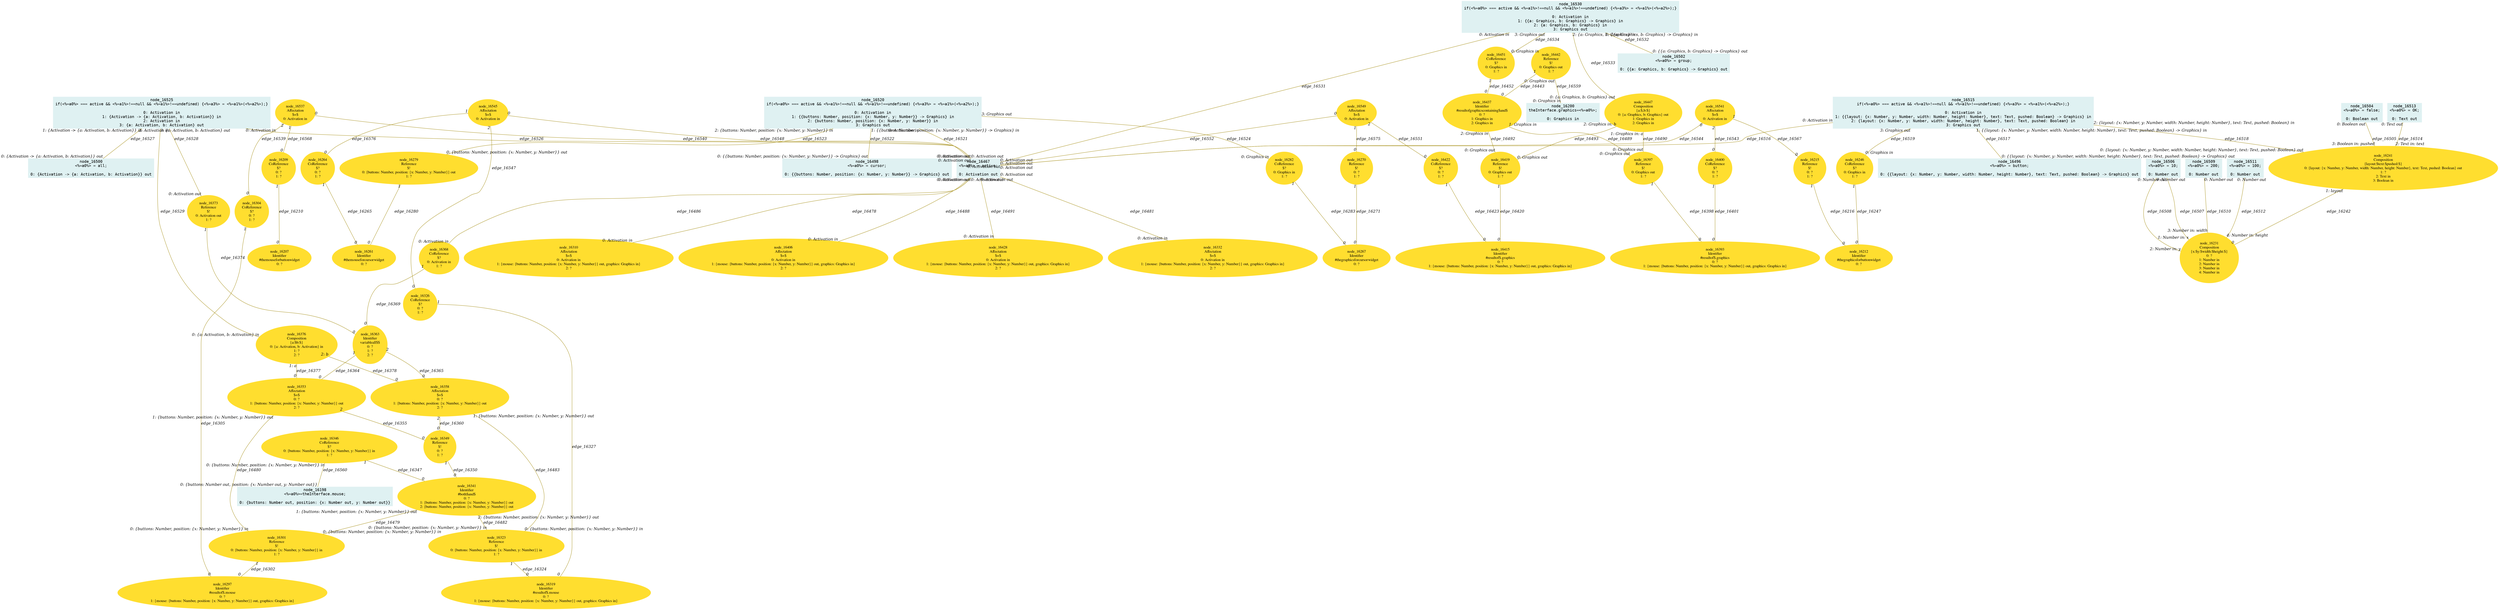 digraph g{node_16198 [shape="box", style="filled", color="#dff1f2", fontname="Courier", label="node_16198
<%=a0%>=theInterface.mouse;

0: {buttons: Number out, position: {x: Number out, y: Number out}}" ]
node_16200 [shape="box", style="filled", color="#dff1f2", fontname="Courier", label="node_16200
theInterface.graphics=<%=a0%>;

0: Graphics in" ]
node_16207 [shape="ellipse", style="filled", color="#ffde2f", fontname="Times", label="node_16207
Identifier
#themouseforbuttonwidget
0: ?" ]
node_16209 [shape="ellipse", style="filled", color="#ffde2f", fontname="Times", label="node_16209
CoReference
$?
0: ?
1: ?" ]
node_16212 [shape="ellipse", style="filled", color="#ffde2f", fontname="Times", label="node_16212
Identifier
#thegraphicsforbuttonwidget
0: ?" ]
node_16215 [shape="ellipse", style="filled", color="#ffde2f", fontname="Times", label="node_16215
Reference
$!
0: ?
1: ?" ]
node_16231 [shape="ellipse", style="filled", color="#ffde2f", fontname="Times", label="node_16231
Composition
{x:$y:$width:$height:$}
0: ?
1: Number in
2: Number in
3: Number in
4: Number in" ]
node_16241 [shape="ellipse", style="filled", color="#ffde2f", fontname="Times", label="node_16241
Composition
{layout:$text:$pushed:$}
0: {layout: {x: Number, y: Number, width: Number, height: Number}, text: Text, pushed: Boolean} out
1: ?
2: Text in
3: Boolean in" ]
node_16246 [shape="ellipse", style="filled", color="#ffde2f", fontname="Times", label="node_16246
CoReference
$?
0: Graphics in
1: ?" ]
node_16261 [shape="ellipse", style="filled", color="#ffde2f", fontname="Times", label="node_16261
Identifier
#themouseforcursorwidget
0: ?" ]
node_16264 [shape="ellipse", style="filled", color="#ffde2f", fontname="Times", label="node_16264
CoReference
$?
0: ?
1: ?" ]
node_16267 [shape="ellipse", style="filled", color="#ffde2f", fontname="Times", label="node_16267
Identifier
#thegraphicsforcursorwidget
0: ?" ]
node_16270 [shape="ellipse", style="filled", color="#ffde2f", fontname="Times", label="node_16270
Reference
$!
0: ?
1: ?" ]
node_16279 [shape="ellipse", style="filled", color="#ffde2f", fontname="Times", label="node_16279
Reference
$!
0: {buttons: Number, position: {x: Number, y: Number}} out
1: ?" ]
node_16282 [shape="ellipse", style="filled", color="#ffde2f", fontname="Times", label="node_16282
CoReference
$?
0: Graphics in
1: ?" ]
node_16297 [shape="ellipse", style="filled", color="#ffde2f", fontname="Times", label="node_16297
Identifier
#resultof$.mouse
0: ?
1: {mouse: {buttons: Number, position: {x: Number, y: Number}} out, graphics: Graphics in}" ]
node_16301 [shape="ellipse", style="filled", color="#ffde2f", fontname="Times", label="node_16301
Reference
$!
0: {buttons: Number, position: {x: Number, y: Number}} in
1: ?" ]
node_16304 [shape="ellipse", style="filled", color="#ffde2f", fontname="Times", label="node_16304
CoReference
$?
0: ?
1: ?" ]
node_16310 [shape="ellipse", style="filled", color="#ffde2f", fontname="Times", label="node_16310
Affectation
$=$
0: Activation in
1: {mouse: {buttons: Number, position: {x: Number, y: Number}} out, graphics: Graphics in}
2: ?" ]
node_16319 [shape="ellipse", style="filled", color="#ffde2f", fontname="Times", label="node_16319
Identifier
#resultof$.mouse
0: ?
1: {mouse: {buttons: Number, position: {x: Number, y: Number}} out, graphics: Graphics in}" ]
node_16323 [shape="ellipse", style="filled", color="#ffde2f", fontname="Times", label="node_16323
Reference
$!
0: {buttons: Number, position: {x: Number, y: Number}} in
1: ?" ]
node_16326 [shape="ellipse", style="filled", color="#ffde2f", fontname="Times", label="node_16326
CoReference
$?
0: ?
1: ?" ]
node_16332 [shape="ellipse", style="filled", color="#ffde2f", fontname="Times", label="node_16332
Affectation
$=$
0: Activation in
1: {mouse: {buttons: Number, position: {x: Number, y: Number}} out, graphics: Graphics in}
2: ?" ]
node_16341 [shape="ellipse", style="filled", color="#ffde2f", fontname="Times", label="node_16341
Identifier
#both$and$
0: ?
1: {buttons: Number, position: {x: Number, y: Number}} out
2: {buttons: Number, position: {x: Number, y: Number}} out" ]
node_16346 [shape="ellipse", style="filled", color="#ffde2f", fontname="Times", label="node_16346
CoReference
$?
0: {buttons: Number, position: {x: Number, y: Number}} in
1: ?" ]
node_16349 [shape="ellipse", style="filled", color="#ffde2f", fontname="Times", label="node_16349
Reference
$!
0: ?
1: ?" ]
node_16353 [shape="ellipse", style="filled", color="#ffde2f", fontname="Times", label="node_16353
Affectation
$=$
0: ?
1: {buttons: Number, position: {x: Number, y: Number}} out
2: ?" ]
node_16358 [shape="ellipse", style="filled", color="#ffde2f", fontname="Times", label="node_16358
Affectation
$=$
0: ?
1: {buttons: Number, position: {x: Number, y: Number}} out
2: ?" ]
node_16363 [shape="ellipse", style="filled", color="#ffde2f", fontname="Times", label="node_16363
Identifier
variableall$$
0: ?
1: ?
2: ?" ]
node_16368 [shape="ellipse", style="filled", color="#ffde2f", fontname="Times", label="node_16368
CoReference
$?
0: Activation in
1: ?" ]
node_16373 [shape="ellipse", style="filled", color="#ffde2f", fontname="Times", label="node_16373
Reference
$!
0: Activation out
1: ?" ]
node_16376 [shape="ellipse", style="filled", color="#ffde2f", fontname="Times", label="node_16376
Composition
{a:$b:$}
0: {a: Activation, b: Activation} in
1: ?
2: ?" ]
node_16393 [shape="ellipse", style="filled", color="#ffde2f", fontname="Times", label="node_16393
Identifier
#resultof$.graphics
0: ?
1: {mouse: {buttons: Number, position: {x: Number, y: Number}} out, graphics: Graphics in}" ]
node_16397 [shape="ellipse", style="filled", color="#ffde2f", fontname="Times", label="node_16397
Reference
$!
0: Graphics out
1: ?" ]
node_16400 [shape="ellipse", style="filled", color="#ffde2f", fontname="Times", label="node_16400
CoReference
$?
0: ?
1: ?" ]
node_16406 [shape="ellipse", style="filled", color="#ffde2f", fontname="Times", label="node_16406
Affectation
$=$
0: Activation in
1: {mouse: {buttons: Number, position: {x: Number, y: Number}} out, graphics: Graphics in}
2: ?" ]
node_16415 [shape="ellipse", style="filled", color="#ffde2f", fontname="Times", label="node_16415
Identifier
#resultof$.graphics
0: ?
1: {mouse: {buttons: Number, position: {x: Number, y: Number}} out, graphics: Graphics in}" ]
node_16419 [shape="ellipse", style="filled", color="#ffde2f", fontname="Times", label="node_16419
Reference
$!
0: Graphics out
1: ?" ]
node_16422 [shape="ellipse", style="filled", color="#ffde2f", fontname="Times", label="node_16422
CoReference
$?
0: ?
1: ?" ]
node_16428 [shape="ellipse", style="filled", color="#ffde2f", fontname="Times", label="node_16428
Affectation
$=$
0: Activation in
1: {mouse: {buttons: Number, position: {x: Number, y: Number}} out, graphics: Graphics in}
2: ?" ]
node_16437 [shape="ellipse", style="filled", color="#ffde2f", fontname="Times", label="node_16437
Identifier
#resultofgraphicscontaining$and$
0: ?
1: Graphics in
2: Graphics in" ]
node_16442 [shape="ellipse", style="filled", color="#ffde2f", fontname="Times", label="node_16442
Reference
$!
0: Graphics out
1: ?" ]
node_16447 [shape="ellipse", style="filled", color="#ffde2f", fontname="Times", label="node_16447
Composition
{a:$,b:$}
0: {a: Graphics, b: Graphics} out
1: Graphics in
2: Graphics in" ]
node_16451 [shape="ellipse", style="filled", color="#ffde2f", fontname="Times", label="node_16451
CoReference
$?
0: Graphics in
1: ?" ]
node_16467 [shape="box", style="filled", color="#dff1f2", fontname="Courier", label="node_16467
<%=a0%> = active;

0: Activation out" ]
node_16496 [shape="box", style="filled", color="#dff1f2", fontname="Courier", label="node_16496
<%=a0%> = button;

0: {{layout: {x: Number, y: Number, width: Number, height: Number}, text: Text, pushed: Boolean} -> Graphics} out" ]
node_16498 [shape="box", style="filled", color="#dff1f2", fontname="Courier", label="node_16498
<%=a0%> = cursor;

0: {{buttons: Number, position: {x: Number, y: Number}} -> Graphics} out" ]
node_16500 [shape="box", style="filled", color="#dff1f2", fontname="Courier", label="node_16500
<%=a0%> = all;

0: {Activation -> {a: Activation, b: Activation}} out" ]
node_16502 [shape="box", style="filled", color="#dff1f2", fontname="Courier", label="node_16502
<%=a0%> = group;

0: {{a: Graphics, b: Graphics} -> Graphics} out" ]
node_16504 [shape="box", style="filled", color="#dff1f2", fontname="Courier", label="node_16504
<%=a0%> = false;

0: Boolean out" ]
node_16506 [shape="box", style="filled", color="#dff1f2", fontname="Courier", label="node_16506
<%=a0%> = 10;

0: Number out" ]
node_16509 [shape="box", style="filled", color="#dff1f2", fontname="Courier", label="node_16509
<%=a0%> = 200;

0: Number out" ]
node_16511 [shape="box", style="filled", color="#dff1f2", fontname="Courier", label="node_16511
<%=a0%> = 100;

0: Number out" ]
node_16513 [shape="box", style="filled", color="#dff1f2", fontname="Courier", label="node_16513
<%=a0%> = OK;

0: Text out" ]
node_16515 [shape="box", style="filled", color="#dff1f2", fontname="Courier", label="node_16515
if(<%=a0%> === active && <%=a1%>!==null && <%=a1%>!==undefined) {<%=a3%> = <%=a1%>(<%=a2%>);}

0: Activation in
1: {{layout: {x: Number, y: Number, width: Number, height: Number}, text: Text, pushed: Boolean} -> Graphics} in
2: {layout: {x: Number, y: Number, width: Number, height: Number}, text: Text, pushed: Boolean} in
3: Graphics out" ]
node_16520 [shape="box", style="filled", color="#dff1f2", fontname="Courier", label="node_16520
if(<%=a0%> === active && <%=a1%>!==null && <%=a1%>!==undefined) {<%=a3%> = <%=a1%>(<%=a2%>);}

0: Activation in
1: {{buttons: Number, position: {x: Number, y: Number}} -> Graphics} in
2: {buttons: Number, position: {x: Number, y: Number}} in
3: Graphics out" ]
node_16525 [shape="box", style="filled", color="#dff1f2", fontname="Courier", label="node_16525
if(<%=a0%> === active && <%=a1%>!==null && <%=a1%>!==undefined) {<%=a3%> = <%=a1%>(<%=a2%>);}

0: Activation in
1: {Activation -> {a: Activation, b: Activation}} in
2: Activation in
3: {a: Activation, b: Activation} out" ]
node_16530 [shape="box", style="filled", color="#dff1f2", fontname="Courier", label="node_16530
if(<%=a0%> === active && <%=a1%>!==null && <%=a1%>!==undefined) {<%=a3%> = <%=a1%>(<%=a2%>);}

0: Activation in
1: {{a: Graphics, b: Graphics} -> Graphics} in
2: {a: Graphics, b: Graphics} in
3: Graphics out" ]
node_16537 [shape="ellipse", style="filled", color="#ffde2f", fontname="Times", label="node_16537
Affectation
$=$
0: Activation in" ]
node_16541 [shape="ellipse", style="filled", color="#ffde2f", fontname="Times", label="node_16541
Affectation
$=$
0: Activation in" ]
node_16545 [shape="ellipse", style="filled", color="#ffde2f", fontname="Times", label="node_16545
Affectation
$=$
0: Activation in" ]
node_16549 [shape="ellipse", style="filled", color="#ffde2f", fontname="Times", label="node_16549
Affectation
$=$
0: Activation in" ]
node_16209 -> node_16207 [dir=none, arrowHead=none, fontname="Times-Italic", arrowsize=1, color="#9d8400", label="edge_16210",  headlabel="0", taillabel="1" ]
node_16215 -> node_16212 [dir=none, arrowHead=none, fontname="Times-Italic", arrowsize=1, color="#9d8400", label="edge_16216",  headlabel="0", taillabel="1" ]
node_16241 -> node_16231 [dir=none, arrowHead=none, fontname="Times-Italic", arrowsize=1, color="#9d8400", label="edge_16242",  headlabel="0", taillabel="1: layout" ]
node_16246 -> node_16212 [dir=none, arrowHead=none, fontname="Times-Italic", arrowsize=1, color="#9d8400", label="edge_16247",  headlabel="0", taillabel="1" ]
node_16264 -> node_16261 [dir=none, arrowHead=none, fontname="Times-Italic", arrowsize=1, color="#9d8400", label="edge_16265",  headlabel="0", taillabel="1" ]
node_16270 -> node_16267 [dir=none, arrowHead=none, fontname="Times-Italic", arrowsize=1, color="#9d8400", label="edge_16271",  headlabel="0", taillabel="1" ]
node_16279 -> node_16261 [dir=none, arrowHead=none, fontname="Times-Italic", arrowsize=1, color="#9d8400", label="edge_16280",  headlabel="0", taillabel="1" ]
node_16282 -> node_16267 [dir=none, arrowHead=none, fontname="Times-Italic", arrowsize=1, color="#9d8400", label="edge_16283",  headlabel="0", taillabel="1" ]
node_16301 -> node_16297 [dir=none, arrowHead=none, fontname="Times-Italic", arrowsize=1, color="#9d8400", label="edge_16302",  headlabel="0", taillabel="1" ]
node_16304 -> node_16297 [dir=none, arrowHead=none, fontname="Times-Italic", arrowsize=1, color="#9d8400", label="edge_16305",  headlabel="0", taillabel="1" ]
node_16323 -> node_16319 [dir=none, arrowHead=none, fontname="Times-Italic", arrowsize=1, color="#9d8400", label="edge_16324",  headlabel="0", taillabel="1" ]
node_16326 -> node_16319 [dir=none, arrowHead=none, fontname="Times-Italic", arrowsize=1, color="#9d8400", label="edge_16327",  headlabel="0", taillabel="1" ]
node_16346 -> node_16341 [dir=none, arrowHead=none, fontname="Times-Italic", arrowsize=1, color="#9d8400", label="edge_16347",  headlabel="0", taillabel="1" ]
node_16349 -> node_16341 [dir=none, arrowHead=none, fontname="Times-Italic", arrowsize=1, color="#9d8400", label="edge_16350",  headlabel="0", taillabel="1" ]
node_16353 -> node_16349 [dir=none, arrowHead=none, fontname="Times-Italic", arrowsize=1, color="#9d8400", label="edge_16355",  headlabel="0", taillabel="2" ]
node_16358 -> node_16349 [dir=none, arrowHead=none, fontname="Times-Italic", arrowsize=1, color="#9d8400", label="edge_16360",  headlabel="0", taillabel="2" ]
node_16363 -> node_16353 [dir=none, arrowHead=none, fontname="Times-Italic", arrowsize=1, color="#9d8400", label="edge_16364",  headlabel="0", taillabel="1" ]
node_16363 -> node_16358 [dir=none, arrowHead=none, fontname="Times-Italic", arrowsize=1, color="#9d8400", label="edge_16365",  headlabel="0", taillabel="2" ]
node_16368 -> node_16363 [dir=none, arrowHead=none, fontname="Times-Italic", arrowsize=1, color="#9d8400", label="edge_16369",  headlabel="0", taillabel="1" ]
node_16373 -> node_16363 [dir=none, arrowHead=none, fontname="Times-Italic", arrowsize=1, color="#9d8400", label="edge_16374",  headlabel="0", taillabel="1" ]
node_16376 -> node_16353 [dir=none, arrowHead=none, fontname="Times-Italic", arrowsize=1, color="#9d8400", label="edge_16377",  headlabel="0", taillabel="1: a" ]
node_16376 -> node_16358 [dir=none, arrowHead=none, fontname="Times-Italic", arrowsize=1, color="#9d8400", label="edge_16378",  headlabel="0", taillabel="2: b" ]
node_16397 -> node_16393 [dir=none, arrowHead=none, fontname="Times-Italic", arrowsize=1, color="#9d8400", label="edge_16398",  headlabel="0", taillabel="1" ]
node_16400 -> node_16393 [dir=none, arrowHead=none, fontname="Times-Italic", arrowsize=1, color="#9d8400", label="edge_16401",  headlabel="0", taillabel="1" ]
node_16419 -> node_16415 [dir=none, arrowHead=none, fontname="Times-Italic", arrowsize=1, color="#9d8400", label="edge_16420",  headlabel="0", taillabel="1" ]
node_16422 -> node_16415 [dir=none, arrowHead=none, fontname="Times-Italic", arrowsize=1, color="#9d8400", label="edge_16423",  headlabel="0", taillabel="1" ]
node_16442 -> node_16437 [dir=none, arrowHead=none, fontname="Times-Italic", arrowsize=1, color="#9d8400", label="edge_16443",  headlabel="0", taillabel="1" ]
node_16451 -> node_16437 [dir=none, arrowHead=none, fontname="Times-Italic", arrowsize=1, color="#9d8400", label="edge_16452",  headlabel="0", taillabel="1" ]
node_16467 -> node_16310 [dir=none, arrowHead=none, fontname="Times-Italic", arrowsize=1, color="#9d8400", label="edge_16478",  headlabel="0: Activation in", taillabel="0: Activation out" ]
node_16341 -> node_16301 [dir=none, arrowHead=none, fontname="Times-Italic", arrowsize=1, color="#9d8400", label="edge_16479",  headlabel="0: {buttons: Number, position: {x: Number, y: Number}} in", taillabel="1: {buttons: Number, position: {x: Number, y: Number}} out" ]
node_16353 -> node_16301 [dir=none, arrowHead=none, fontname="Times-Italic", arrowsize=1, color="#9d8400", label="edge_16480",  headlabel="0: {buttons: Number, position: {x: Number, y: Number}} in", taillabel="1: {buttons: Number, position: {x: Number, y: Number}} out" ]
node_16467 -> node_16332 [dir=none, arrowHead=none, fontname="Times-Italic", arrowsize=1, color="#9d8400", label="edge_16481",  headlabel="0: Activation in", taillabel="0: Activation out" ]
node_16341 -> node_16323 [dir=none, arrowHead=none, fontname="Times-Italic", arrowsize=1, color="#9d8400", label="edge_16482",  headlabel="0: {buttons: Number, position: {x: Number, y: Number}} in", taillabel="2: {buttons: Number, position: {x: Number, y: Number}} out" ]
node_16358 -> node_16323 [dir=none, arrowHead=none, fontname="Times-Italic", arrowsize=1, color="#9d8400", label="edge_16483",  headlabel="0: {buttons: Number, position: {x: Number, y: Number}} in", taillabel="1: {buttons: Number, position: {x: Number, y: Number}} out" ]
node_16467 -> node_16368 [dir=none, arrowHead=none, fontname="Times-Italic", arrowsize=1, color="#9d8400", label="edge_16486",  headlabel="0: Activation in", taillabel="0: Activation out" ]
node_16467 -> node_16406 [dir=none, arrowHead=none, fontname="Times-Italic", arrowsize=1, color="#9d8400", label="edge_16488",  headlabel="0: Activation in", taillabel="0: Activation out" ]
node_16437 -> node_16397 [dir=none, arrowHead=none, fontname="Times-Italic", arrowsize=1, color="#9d8400", label="edge_16489",  headlabel="0: Graphics out", taillabel="1: Graphics in" ]
node_16447 -> node_16397 [dir=none, arrowHead=none, fontname="Times-Italic", arrowsize=1, color="#9d8400", label="edge_16490",  headlabel="0: Graphics out", taillabel="1: Graphics in: a" ]
node_16467 -> node_16428 [dir=none, arrowHead=none, fontname="Times-Italic", arrowsize=1, color="#9d8400", label="edge_16491",  headlabel="0: Activation in", taillabel="0: Activation out" ]
node_16437 -> node_16419 [dir=none, arrowHead=none, fontname="Times-Italic", arrowsize=1, color="#9d8400", label="edge_16492",  headlabel="0: Graphics out", taillabel="2: Graphics in" ]
node_16447 -> node_16419 [dir=none, arrowHead=none, fontname="Times-Italic", arrowsize=1, color="#9d8400", label="edge_16493",  headlabel="0: Graphics out", taillabel="2: Graphics in: b" ]
node_16504 -> node_16241 [dir=none, arrowHead=none, fontname="Times-Italic", arrowsize=1, color="#9d8400", label="edge_16505",  headlabel="3: Boolean in: pushed", taillabel="0: Boolean out" ]
node_16506 -> node_16231 [dir=none, arrowHead=none, fontname="Times-Italic", arrowsize=1, color="#9d8400", label="edge_16507",  headlabel="1: Number in: x", taillabel="0: Number out" ]
node_16506 -> node_16231 [dir=none, arrowHead=none, fontname="Times-Italic", arrowsize=1, color="#9d8400", label="edge_16508",  headlabel="2: Number in: y", taillabel="0: Number out" ]
node_16509 -> node_16231 [dir=none, arrowHead=none, fontname="Times-Italic", arrowsize=1, color="#9d8400", label="edge_16510",  headlabel="3: Number in: width", taillabel="0: Number out" ]
node_16511 -> node_16231 [dir=none, arrowHead=none, fontname="Times-Italic", arrowsize=1, color="#9d8400", label="edge_16512",  headlabel="4: Number in: height", taillabel="0: Number out" ]
node_16513 -> node_16241 [dir=none, arrowHead=none, fontname="Times-Italic", arrowsize=1, color="#9d8400", label="edge_16514",  headlabel="2: Text in: text", taillabel="0: Text out" ]
node_16515 -> node_16467 [dir=none, arrowHead=none, fontname="Times-Italic", arrowsize=1, color="#9d8400", label="edge_16516",  headlabel="0: Activation out", taillabel="0: Activation in" ]
node_16515 -> node_16496 [dir=none, arrowHead=none, fontname="Times-Italic", arrowsize=1, color="#9d8400", label="edge_16517",  headlabel="0: {{layout: {x: Number, y: Number, width: Number, height: Number}, text: Text, pushed: Boolean} -> Graphics} out", taillabel="1: {{layout: {x: Number, y: Number, width: Number, height: Number}, text: Text, pushed: Boolean} -> Graphics} in" ]
node_16515 -> node_16241 [dir=none, arrowHead=none, fontname="Times-Italic", arrowsize=1, color="#9d8400", label="edge_16518",  headlabel="0: {layout: {x: Number, y: Number, width: Number, height: Number}, text: Text, pushed: Boolean} out", taillabel="2: {layout: {x: Number, y: Number, width: Number, height: Number}, text: Text, pushed: Boolean} in" ]
node_16515 -> node_16246 [dir=none, arrowHead=none, fontname="Times-Italic", arrowsize=1, color="#9d8400", label="edge_16519",  headlabel="0: Graphics in", taillabel="3: Graphics out" ]
node_16520 -> node_16467 [dir=none, arrowHead=none, fontname="Times-Italic", arrowsize=1, color="#9d8400", label="edge_16521",  headlabel="0: Activation out", taillabel="0: Activation in" ]
node_16520 -> node_16498 [dir=none, arrowHead=none, fontname="Times-Italic", arrowsize=1, color="#9d8400", label="edge_16522",  headlabel="0: {{buttons: Number, position: {x: Number, y: Number}} -> Graphics} out", taillabel="1: {{buttons: Number, position: {x: Number, y: Number}} -> Graphics} in" ]
node_16520 -> node_16279 [dir=none, arrowHead=none, fontname="Times-Italic", arrowsize=1, color="#9d8400", label="edge_16523",  headlabel="0: {buttons: Number, position: {x: Number, y: Number}} out", taillabel="2: {buttons: Number, position: {x: Number, y: Number}} in" ]
node_16520 -> node_16282 [dir=none, arrowHead=none, fontname="Times-Italic", arrowsize=1, color="#9d8400", label="edge_16524",  headlabel="0: Graphics in", taillabel="3: Graphics out" ]
node_16525 -> node_16467 [dir=none, arrowHead=none, fontname="Times-Italic", arrowsize=1, color="#9d8400", label="edge_16526",  headlabel="0: Activation out", taillabel="0: Activation in" ]
node_16525 -> node_16500 [dir=none, arrowHead=none, fontname="Times-Italic", arrowsize=1, color="#9d8400", label="edge_16527",  headlabel="0: {Activation -> {a: Activation, b: Activation}} out", taillabel="1: {Activation -> {a: Activation, b: Activation}} in" ]
node_16525 -> node_16373 [dir=none, arrowHead=none, fontname="Times-Italic", arrowsize=1, color="#9d8400", label="edge_16528",  headlabel="0: Activation out", taillabel="2: Activation in" ]
node_16525 -> node_16376 [dir=none, arrowHead=none, fontname="Times-Italic", arrowsize=1, color="#9d8400", label="edge_16529",  headlabel="0: {a: Activation, b: Activation} in", taillabel="3: {a: Activation, b: Activation} out" ]
node_16530 -> node_16467 [dir=none, arrowHead=none, fontname="Times-Italic", arrowsize=1, color="#9d8400", label="edge_16531",  headlabel="0: Activation out", taillabel="0: Activation in" ]
node_16530 -> node_16502 [dir=none, arrowHead=none, fontname="Times-Italic", arrowsize=1, color="#9d8400", label="edge_16532",  headlabel="0: {{a: Graphics, b: Graphics} -> Graphics} out", taillabel="1: {{a: Graphics, b: Graphics} -> Graphics} in" ]
node_16530 -> node_16447 [dir=none, arrowHead=none, fontname="Times-Italic", arrowsize=1, color="#9d8400", label="edge_16533",  headlabel="0: {a: Graphics, b: Graphics} out", taillabel="2: {a: Graphics, b: Graphics} in" ]
node_16530 -> node_16451 [dir=none, arrowHead=none, fontname="Times-Italic", arrowsize=1, color="#9d8400", label="edge_16534",  headlabel="0: Graphics in", taillabel="3: Graphics out" ]
node_16537 -> node_16304 [dir=none, arrowHead=none, fontname="Times-Italic", arrowsize=1, color="#9d8400", label="edge_16539",  headlabel="0", taillabel="2" ]
node_16537 -> node_16467 [dir=none, arrowHead=none, fontname="Times-Italic", arrowsize=1, color="#9d8400", label="edge_16540",  headlabel="0: Activation out", taillabel="0" ]
node_16541 -> node_16400 [dir=none, arrowHead=none, fontname="Times-Italic", arrowsize=1, color="#9d8400", label="edge_16543",  headlabel="0", taillabel="2" ]
node_16541 -> node_16467 [dir=none, arrowHead=none, fontname="Times-Italic", arrowsize=1, color="#9d8400", label="edge_16544",  headlabel="0: Activation out", taillabel="0" ]
node_16545 -> node_16326 [dir=none, arrowHead=none, fontname="Times-Italic", arrowsize=1, color="#9d8400", label="edge_16547",  headlabel="0", taillabel="2" ]
node_16545 -> node_16467 [dir=none, arrowHead=none, fontname="Times-Italic", arrowsize=1, color="#9d8400", label="edge_16548",  headlabel="0: Activation out", taillabel="0" ]
node_16549 -> node_16422 [dir=none, arrowHead=none, fontname="Times-Italic", arrowsize=1, color="#9d8400", label="edge_16551",  headlabel="0", taillabel="2" ]
node_16549 -> node_16467 [dir=none, arrowHead=none, fontname="Times-Italic", arrowsize=1, color="#9d8400", label="edge_16552",  headlabel="0: Activation out", taillabel="0" ]
node_16442 -> node_16200 [dir=none, arrowHead=none, fontname="Times-Italic", arrowsize=1, color="#9d8400", label="edge_16559",  headlabel="0: Graphics in", taillabel="0: Graphics out" ]
node_16346 -> node_16198 [dir=none, arrowHead=none, fontname="Times-Italic", arrowsize=1, color="#9d8400", label="edge_16560",  headlabel="0: {buttons: Number out, position: {x: Number out, y: Number out}}", taillabel="0: {buttons: Number, position: {x: Number, y: Number}} in" ]
node_16541 -> node_16215 [dir=none, arrowHead=none, fontname="Times-Italic", arrowsize=1, color="#9d8400", label="edge_16567",  headlabel="0", taillabel="1" ]
node_16537 -> node_16209 [dir=none, arrowHead=none, fontname="Times-Italic", arrowsize=1, color="#9d8400", label="edge_16568",  headlabel="0", taillabel="1" ]
node_16549 -> node_16270 [dir=none, arrowHead=none, fontname="Times-Italic", arrowsize=1, color="#9d8400", label="edge_16575",  headlabel="0", taillabel="1" ]
node_16545 -> node_16264 [dir=none, arrowHead=none, fontname="Times-Italic", arrowsize=1, color="#9d8400", label="edge_16576",  headlabel="0", taillabel="1" ]
}